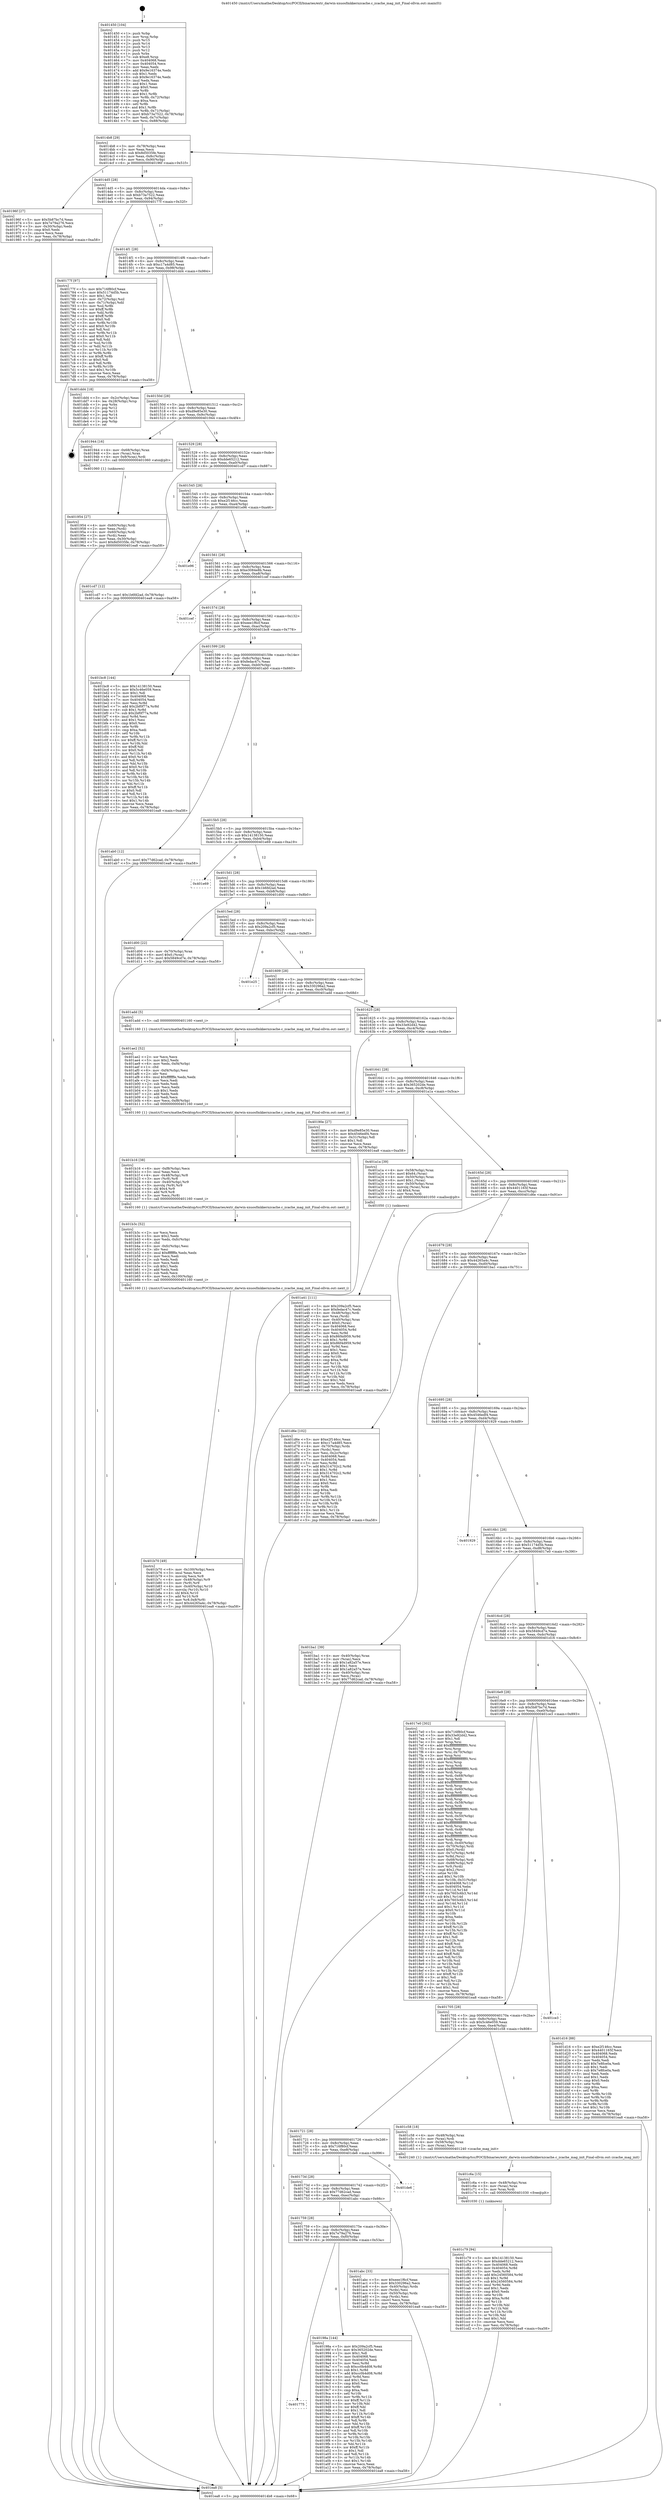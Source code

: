 digraph "0x401450" {
  label = "0x401450 (/mnt/c/Users/mathe/Desktop/tcc/POCII/binaries/extr_darwin-xnuosfmkkernzcache.c_zcache_mag_init_Final-ollvm.out::main(0))"
  labelloc = "t"
  node[shape=record]

  Entry [label="",width=0.3,height=0.3,shape=circle,fillcolor=black,style=filled]
  "0x4014b8" [label="{
     0x4014b8 [29]\l
     | [instrs]\l
     &nbsp;&nbsp;0x4014b8 \<+3\>: mov -0x78(%rbp),%eax\l
     &nbsp;&nbsp;0x4014bb \<+2\>: mov %eax,%ecx\l
     &nbsp;&nbsp;0x4014bd \<+6\>: sub $0x8d5035fe,%ecx\l
     &nbsp;&nbsp;0x4014c3 \<+6\>: mov %eax,-0x8c(%rbp)\l
     &nbsp;&nbsp;0x4014c9 \<+6\>: mov %ecx,-0x90(%rbp)\l
     &nbsp;&nbsp;0x4014cf \<+6\>: je 000000000040196f \<main+0x51f\>\l
  }"]
  "0x40196f" [label="{
     0x40196f [27]\l
     | [instrs]\l
     &nbsp;&nbsp;0x40196f \<+5\>: mov $0x5b87bc7d,%eax\l
     &nbsp;&nbsp;0x401974 \<+5\>: mov $0x7e79a276,%ecx\l
     &nbsp;&nbsp;0x401979 \<+3\>: mov -0x30(%rbp),%edx\l
     &nbsp;&nbsp;0x40197c \<+3\>: cmp $0x0,%edx\l
     &nbsp;&nbsp;0x40197f \<+3\>: cmove %ecx,%eax\l
     &nbsp;&nbsp;0x401982 \<+3\>: mov %eax,-0x78(%rbp)\l
     &nbsp;&nbsp;0x401985 \<+5\>: jmp 0000000000401ea8 \<main+0xa58\>\l
  }"]
  "0x4014d5" [label="{
     0x4014d5 [28]\l
     | [instrs]\l
     &nbsp;&nbsp;0x4014d5 \<+5\>: jmp 00000000004014da \<main+0x8a\>\l
     &nbsp;&nbsp;0x4014da \<+6\>: mov -0x8c(%rbp),%eax\l
     &nbsp;&nbsp;0x4014e0 \<+5\>: sub $0xb73a7522,%eax\l
     &nbsp;&nbsp;0x4014e5 \<+6\>: mov %eax,-0x94(%rbp)\l
     &nbsp;&nbsp;0x4014eb \<+6\>: je 000000000040177f \<main+0x32f\>\l
  }"]
  Exit [label="",width=0.3,height=0.3,shape=circle,fillcolor=black,style=filled,peripheries=2]
  "0x40177f" [label="{
     0x40177f [97]\l
     | [instrs]\l
     &nbsp;&nbsp;0x40177f \<+5\>: mov $0x716f80cf,%eax\l
     &nbsp;&nbsp;0x401784 \<+5\>: mov $0x51174d5b,%ecx\l
     &nbsp;&nbsp;0x401789 \<+2\>: mov $0x1,%dl\l
     &nbsp;&nbsp;0x40178b \<+4\>: mov -0x72(%rbp),%sil\l
     &nbsp;&nbsp;0x40178f \<+4\>: mov -0x71(%rbp),%dil\l
     &nbsp;&nbsp;0x401793 \<+3\>: mov %sil,%r8b\l
     &nbsp;&nbsp;0x401796 \<+4\>: xor $0xff,%r8b\l
     &nbsp;&nbsp;0x40179a \<+3\>: mov %dil,%r9b\l
     &nbsp;&nbsp;0x40179d \<+4\>: xor $0xff,%r9b\l
     &nbsp;&nbsp;0x4017a1 \<+3\>: xor $0x0,%dl\l
     &nbsp;&nbsp;0x4017a4 \<+3\>: mov %r8b,%r10b\l
     &nbsp;&nbsp;0x4017a7 \<+4\>: and $0x0,%r10b\l
     &nbsp;&nbsp;0x4017ab \<+3\>: and %dl,%sil\l
     &nbsp;&nbsp;0x4017ae \<+3\>: mov %r9b,%r11b\l
     &nbsp;&nbsp;0x4017b1 \<+4\>: and $0x0,%r11b\l
     &nbsp;&nbsp;0x4017b5 \<+3\>: and %dl,%dil\l
     &nbsp;&nbsp;0x4017b8 \<+3\>: or %sil,%r10b\l
     &nbsp;&nbsp;0x4017bb \<+3\>: or %dil,%r11b\l
     &nbsp;&nbsp;0x4017be \<+3\>: xor %r11b,%r10b\l
     &nbsp;&nbsp;0x4017c1 \<+3\>: or %r9b,%r8b\l
     &nbsp;&nbsp;0x4017c4 \<+4\>: xor $0xff,%r8b\l
     &nbsp;&nbsp;0x4017c8 \<+3\>: or $0x0,%dl\l
     &nbsp;&nbsp;0x4017cb \<+3\>: and %dl,%r8b\l
     &nbsp;&nbsp;0x4017ce \<+3\>: or %r8b,%r10b\l
     &nbsp;&nbsp;0x4017d1 \<+4\>: test $0x1,%r10b\l
     &nbsp;&nbsp;0x4017d5 \<+3\>: cmovne %ecx,%eax\l
     &nbsp;&nbsp;0x4017d8 \<+3\>: mov %eax,-0x78(%rbp)\l
     &nbsp;&nbsp;0x4017db \<+5\>: jmp 0000000000401ea8 \<main+0xa58\>\l
  }"]
  "0x4014f1" [label="{
     0x4014f1 [28]\l
     | [instrs]\l
     &nbsp;&nbsp;0x4014f1 \<+5\>: jmp 00000000004014f6 \<main+0xa6\>\l
     &nbsp;&nbsp;0x4014f6 \<+6\>: mov -0x8c(%rbp),%eax\l
     &nbsp;&nbsp;0x4014fc \<+5\>: sub $0xc17a4d85,%eax\l
     &nbsp;&nbsp;0x401501 \<+6\>: mov %eax,-0x98(%rbp)\l
     &nbsp;&nbsp;0x401507 \<+6\>: je 0000000000401dd4 \<main+0x984\>\l
  }"]
  "0x401ea8" [label="{
     0x401ea8 [5]\l
     | [instrs]\l
     &nbsp;&nbsp;0x401ea8 \<+5\>: jmp 00000000004014b8 \<main+0x68\>\l
  }"]
  "0x401450" [label="{
     0x401450 [104]\l
     | [instrs]\l
     &nbsp;&nbsp;0x401450 \<+1\>: push %rbp\l
     &nbsp;&nbsp;0x401451 \<+3\>: mov %rsp,%rbp\l
     &nbsp;&nbsp;0x401454 \<+2\>: push %r15\l
     &nbsp;&nbsp;0x401456 \<+2\>: push %r14\l
     &nbsp;&nbsp;0x401458 \<+2\>: push %r13\l
     &nbsp;&nbsp;0x40145a \<+2\>: push %r12\l
     &nbsp;&nbsp;0x40145c \<+1\>: push %rbx\l
     &nbsp;&nbsp;0x40145d \<+7\>: sub $0xe8,%rsp\l
     &nbsp;&nbsp;0x401464 \<+7\>: mov 0x404068,%eax\l
     &nbsp;&nbsp;0x40146b \<+7\>: mov 0x404054,%ecx\l
     &nbsp;&nbsp;0x401472 \<+2\>: mov %eax,%edx\l
     &nbsp;&nbsp;0x401474 \<+6\>: add $0x9e16374e,%edx\l
     &nbsp;&nbsp;0x40147a \<+3\>: sub $0x1,%edx\l
     &nbsp;&nbsp;0x40147d \<+6\>: sub $0x9e16374e,%edx\l
     &nbsp;&nbsp;0x401483 \<+3\>: imul %edx,%eax\l
     &nbsp;&nbsp;0x401486 \<+3\>: and $0x1,%eax\l
     &nbsp;&nbsp;0x401489 \<+3\>: cmp $0x0,%eax\l
     &nbsp;&nbsp;0x40148c \<+4\>: sete %r8b\l
     &nbsp;&nbsp;0x401490 \<+4\>: and $0x1,%r8b\l
     &nbsp;&nbsp;0x401494 \<+4\>: mov %r8b,-0x72(%rbp)\l
     &nbsp;&nbsp;0x401498 \<+3\>: cmp $0xa,%ecx\l
     &nbsp;&nbsp;0x40149b \<+4\>: setl %r8b\l
     &nbsp;&nbsp;0x40149f \<+4\>: and $0x1,%r8b\l
     &nbsp;&nbsp;0x4014a3 \<+4\>: mov %r8b,-0x71(%rbp)\l
     &nbsp;&nbsp;0x4014a7 \<+7\>: movl $0xb73a7522,-0x78(%rbp)\l
     &nbsp;&nbsp;0x4014ae \<+3\>: mov %edi,-0x7c(%rbp)\l
     &nbsp;&nbsp;0x4014b1 \<+7\>: mov %rsi,-0x88(%rbp)\l
  }"]
  "0x401c79" [label="{
     0x401c79 [94]\l
     | [instrs]\l
     &nbsp;&nbsp;0x401c79 \<+5\>: mov $0x14138150,%esi\l
     &nbsp;&nbsp;0x401c7e \<+5\>: mov $0xdde65212,%ecx\l
     &nbsp;&nbsp;0x401c83 \<+7\>: mov 0x404068,%edx\l
     &nbsp;&nbsp;0x401c8a \<+8\>: mov 0x404054,%r8d\l
     &nbsp;&nbsp;0x401c92 \<+3\>: mov %edx,%r9d\l
     &nbsp;&nbsp;0x401c95 \<+7\>: add $0x24560584,%r9d\l
     &nbsp;&nbsp;0x401c9c \<+4\>: sub $0x1,%r9d\l
     &nbsp;&nbsp;0x401ca0 \<+7\>: sub $0x24560584,%r9d\l
     &nbsp;&nbsp;0x401ca7 \<+4\>: imul %r9d,%edx\l
     &nbsp;&nbsp;0x401cab \<+3\>: and $0x1,%edx\l
     &nbsp;&nbsp;0x401cae \<+3\>: cmp $0x0,%edx\l
     &nbsp;&nbsp;0x401cb1 \<+4\>: sete %r10b\l
     &nbsp;&nbsp;0x401cb5 \<+4\>: cmp $0xa,%r8d\l
     &nbsp;&nbsp;0x401cb9 \<+4\>: setl %r11b\l
     &nbsp;&nbsp;0x401cbd \<+3\>: mov %r10b,%bl\l
     &nbsp;&nbsp;0x401cc0 \<+3\>: and %r11b,%bl\l
     &nbsp;&nbsp;0x401cc3 \<+3\>: xor %r11b,%r10b\l
     &nbsp;&nbsp;0x401cc6 \<+3\>: or %r10b,%bl\l
     &nbsp;&nbsp;0x401cc9 \<+3\>: test $0x1,%bl\l
     &nbsp;&nbsp;0x401ccc \<+3\>: cmovne %ecx,%esi\l
     &nbsp;&nbsp;0x401ccf \<+3\>: mov %esi,-0x78(%rbp)\l
     &nbsp;&nbsp;0x401cd2 \<+5\>: jmp 0000000000401ea8 \<main+0xa58\>\l
  }"]
  "0x401dd4" [label="{
     0x401dd4 [18]\l
     | [instrs]\l
     &nbsp;&nbsp;0x401dd4 \<+3\>: mov -0x2c(%rbp),%eax\l
     &nbsp;&nbsp;0x401dd7 \<+4\>: lea -0x28(%rbp),%rsp\l
     &nbsp;&nbsp;0x401ddb \<+1\>: pop %rbx\l
     &nbsp;&nbsp;0x401ddc \<+2\>: pop %r12\l
     &nbsp;&nbsp;0x401dde \<+2\>: pop %r13\l
     &nbsp;&nbsp;0x401de0 \<+2\>: pop %r14\l
     &nbsp;&nbsp;0x401de2 \<+2\>: pop %r15\l
     &nbsp;&nbsp;0x401de4 \<+1\>: pop %rbp\l
     &nbsp;&nbsp;0x401de5 \<+1\>: ret\l
  }"]
  "0x40150d" [label="{
     0x40150d [28]\l
     | [instrs]\l
     &nbsp;&nbsp;0x40150d \<+5\>: jmp 0000000000401512 \<main+0xc2\>\l
     &nbsp;&nbsp;0x401512 \<+6\>: mov -0x8c(%rbp),%eax\l
     &nbsp;&nbsp;0x401518 \<+5\>: sub $0xd9e85e30,%eax\l
     &nbsp;&nbsp;0x40151d \<+6\>: mov %eax,-0x9c(%rbp)\l
     &nbsp;&nbsp;0x401523 \<+6\>: je 0000000000401944 \<main+0x4f4\>\l
  }"]
  "0x401c6a" [label="{
     0x401c6a [15]\l
     | [instrs]\l
     &nbsp;&nbsp;0x401c6a \<+4\>: mov -0x48(%rbp),%rax\l
     &nbsp;&nbsp;0x401c6e \<+3\>: mov (%rax),%rax\l
     &nbsp;&nbsp;0x401c71 \<+3\>: mov %rax,%rdi\l
     &nbsp;&nbsp;0x401c74 \<+5\>: call 0000000000401030 \<free@plt\>\l
     | [calls]\l
     &nbsp;&nbsp;0x401030 \{1\} (unknown)\l
  }"]
  "0x401944" [label="{
     0x401944 [16]\l
     | [instrs]\l
     &nbsp;&nbsp;0x401944 \<+4\>: mov -0x68(%rbp),%rax\l
     &nbsp;&nbsp;0x401948 \<+3\>: mov (%rax),%rax\l
     &nbsp;&nbsp;0x40194b \<+4\>: mov 0x8(%rax),%rdi\l
     &nbsp;&nbsp;0x40194f \<+5\>: call 0000000000401060 \<atoi@plt\>\l
     | [calls]\l
     &nbsp;&nbsp;0x401060 \{1\} (unknown)\l
  }"]
  "0x401529" [label="{
     0x401529 [28]\l
     | [instrs]\l
     &nbsp;&nbsp;0x401529 \<+5\>: jmp 000000000040152e \<main+0xde\>\l
     &nbsp;&nbsp;0x40152e \<+6\>: mov -0x8c(%rbp),%eax\l
     &nbsp;&nbsp;0x401534 \<+5\>: sub $0xdde65212,%eax\l
     &nbsp;&nbsp;0x401539 \<+6\>: mov %eax,-0xa0(%rbp)\l
     &nbsp;&nbsp;0x40153f \<+6\>: je 0000000000401cd7 \<main+0x887\>\l
  }"]
  "0x401b70" [label="{
     0x401b70 [49]\l
     | [instrs]\l
     &nbsp;&nbsp;0x401b70 \<+6\>: mov -0x100(%rbp),%ecx\l
     &nbsp;&nbsp;0x401b76 \<+3\>: imul %eax,%ecx\l
     &nbsp;&nbsp;0x401b79 \<+3\>: movslq %ecx,%r8\l
     &nbsp;&nbsp;0x401b7c \<+4\>: mov -0x48(%rbp),%r9\l
     &nbsp;&nbsp;0x401b80 \<+3\>: mov (%r9),%r9\l
     &nbsp;&nbsp;0x401b83 \<+4\>: mov -0x40(%rbp),%r10\l
     &nbsp;&nbsp;0x401b87 \<+3\>: movslq (%r10),%r10\l
     &nbsp;&nbsp;0x401b8a \<+4\>: shl $0x4,%r10\l
     &nbsp;&nbsp;0x401b8e \<+3\>: add %r10,%r9\l
     &nbsp;&nbsp;0x401b91 \<+4\>: mov %r8,0x8(%r9)\l
     &nbsp;&nbsp;0x401b95 \<+7\>: movl $0x44265a4c,-0x78(%rbp)\l
     &nbsp;&nbsp;0x401b9c \<+5\>: jmp 0000000000401ea8 \<main+0xa58\>\l
  }"]
  "0x401cd7" [label="{
     0x401cd7 [12]\l
     | [instrs]\l
     &nbsp;&nbsp;0x401cd7 \<+7\>: movl $0x1b6fd2ad,-0x78(%rbp)\l
     &nbsp;&nbsp;0x401cde \<+5\>: jmp 0000000000401ea8 \<main+0xa58\>\l
  }"]
  "0x401545" [label="{
     0x401545 [28]\l
     | [instrs]\l
     &nbsp;&nbsp;0x401545 \<+5\>: jmp 000000000040154a \<main+0xfa\>\l
     &nbsp;&nbsp;0x40154a \<+6\>: mov -0x8c(%rbp),%eax\l
     &nbsp;&nbsp;0x401550 \<+5\>: sub $0xe2f146cc,%eax\l
     &nbsp;&nbsp;0x401555 \<+6\>: mov %eax,-0xa4(%rbp)\l
     &nbsp;&nbsp;0x40155b \<+6\>: je 0000000000401e96 \<main+0xa46\>\l
  }"]
  "0x401b3c" [label="{
     0x401b3c [52]\l
     | [instrs]\l
     &nbsp;&nbsp;0x401b3c \<+2\>: xor %ecx,%ecx\l
     &nbsp;&nbsp;0x401b3e \<+5\>: mov $0x2,%edx\l
     &nbsp;&nbsp;0x401b43 \<+6\>: mov %edx,-0xfc(%rbp)\l
     &nbsp;&nbsp;0x401b49 \<+1\>: cltd\l
     &nbsp;&nbsp;0x401b4a \<+6\>: mov -0xfc(%rbp),%esi\l
     &nbsp;&nbsp;0x401b50 \<+2\>: idiv %esi\l
     &nbsp;&nbsp;0x401b52 \<+6\>: imul $0xfffffffe,%edx,%edx\l
     &nbsp;&nbsp;0x401b58 \<+2\>: mov %ecx,%edi\l
     &nbsp;&nbsp;0x401b5a \<+2\>: sub %edx,%edi\l
     &nbsp;&nbsp;0x401b5c \<+2\>: mov %ecx,%edx\l
     &nbsp;&nbsp;0x401b5e \<+3\>: sub $0x1,%edx\l
     &nbsp;&nbsp;0x401b61 \<+2\>: add %edx,%edi\l
     &nbsp;&nbsp;0x401b63 \<+2\>: sub %edi,%ecx\l
     &nbsp;&nbsp;0x401b65 \<+6\>: mov %ecx,-0x100(%rbp)\l
     &nbsp;&nbsp;0x401b6b \<+5\>: call 0000000000401160 \<next_i\>\l
     | [calls]\l
     &nbsp;&nbsp;0x401160 \{1\} (/mnt/c/Users/mathe/Desktop/tcc/POCII/binaries/extr_darwin-xnuosfmkkernzcache.c_zcache_mag_init_Final-ollvm.out::next_i)\l
  }"]
  "0x401e96" [label="{
     0x401e96\l
  }", style=dashed]
  "0x401561" [label="{
     0x401561 [28]\l
     | [instrs]\l
     &nbsp;&nbsp;0x401561 \<+5\>: jmp 0000000000401566 \<main+0x116\>\l
     &nbsp;&nbsp;0x401566 \<+6\>: mov -0x8c(%rbp),%eax\l
     &nbsp;&nbsp;0x40156c \<+5\>: sub $0xe3084e8b,%eax\l
     &nbsp;&nbsp;0x401571 \<+6\>: mov %eax,-0xa8(%rbp)\l
     &nbsp;&nbsp;0x401577 \<+6\>: je 0000000000401cef \<main+0x89f\>\l
  }"]
  "0x401b16" [label="{
     0x401b16 [38]\l
     | [instrs]\l
     &nbsp;&nbsp;0x401b16 \<+6\>: mov -0xf8(%rbp),%ecx\l
     &nbsp;&nbsp;0x401b1c \<+3\>: imul %eax,%ecx\l
     &nbsp;&nbsp;0x401b1f \<+4\>: mov -0x48(%rbp),%r8\l
     &nbsp;&nbsp;0x401b23 \<+3\>: mov (%r8),%r8\l
     &nbsp;&nbsp;0x401b26 \<+4\>: mov -0x40(%rbp),%r9\l
     &nbsp;&nbsp;0x401b2a \<+3\>: movslq (%r9),%r9\l
     &nbsp;&nbsp;0x401b2d \<+4\>: shl $0x4,%r9\l
     &nbsp;&nbsp;0x401b31 \<+3\>: add %r9,%r8\l
     &nbsp;&nbsp;0x401b34 \<+3\>: mov %ecx,(%r8)\l
     &nbsp;&nbsp;0x401b37 \<+5\>: call 0000000000401160 \<next_i\>\l
     | [calls]\l
     &nbsp;&nbsp;0x401160 \{1\} (/mnt/c/Users/mathe/Desktop/tcc/POCII/binaries/extr_darwin-xnuosfmkkernzcache.c_zcache_mag_init_Final-ollvm.out::next_i)\l
  }"]
  "0x401cef" [label="{
     0x401cef\l
  }", style=dashed]
  "0x40157d" [label="{
     0x40157d [28]\l
     | [instrs]\l
     &nbsp;&nbsp;0x40157d \<+5\>: jmp 0000000000401582 \<main+0x132\>\l
     &nbsp;&nbsp;0x401582 \<+6\>: mov -0x8c(%rbp),%eax\l
     &nbsp;&nbsp;0x401588 \<+5\>: sub $0xeee1f6cf,%eax\l
     &nbsp;&nbsp;0x40158d \<+6\>: mov %eax,-0xac(%rbp)\l
     &nbsp;&nbsp;0x401593 \<+6\>: je 0000000000401bc8 \<main+0x778\>\l
  }"]
  "0x401ae2" [label="{
     0x401ae2 [52]\l
     | [instrs]\l
     &nbsp;&nbsp;0x401ae2 \<+2\>: xor %ecx,%ecx\l
     &nbsp;&nbsp;0x401ae4 \<+5\>: mov $0x2,%edx\l
     &nbsp;&nbsp;0x401ae9 \<+6\>: mov %edx,-0xf4(%rbp)\l
     &nbsp;&nbsp;0x401aef \<+1\>: cltd\l
     &nbsp;&nbsp;0x401af0 \<+6\>: mov -0xf4(%rbp),%esi\l
     &nbsp;&nbsp;0x401af6 \<+2\>: idiv %esi\l
     &nbsp;&nbsp;0x401af8 \<+6\>: imul $0xfffffffe,%edx,%edx\l
     &nbsp;&nbsp;0x401afe \<+2\>: mov %ecx,%edi\l
     &nbsp;&nbsp;0x401b00 \<+2\>: sub %edx,%edi\l
     &nbsp;&nbsp;0x401b02 \<+2\>: mov %ecx,%edx\l
     &nbsp;&nbsp;0x401b04 \<+3\>: sub $0x1,%edx\l
     &nbsp;&nbsp;0x401b07 \<+2\>: add %edx,%edi\l
     &nbsp;&nbsp;0x401b09 \<+2\>: sub %edi,%ecx\l
     &nbsp;&nbsp;0x401b0b \<+6\>: mov %ecx,-0xf8(%rbp)\l
     &nbsp;&nbsp;0x401b11 \<+5\>: call 0000000000401160 \<next_i\>\l
     | [calls]\l
     &nbsp;&nbsp;0x401160 \{1\} (/mnt/c/Users/mathe/Desktop/tcc/POCII/binaries/extr_darwin-xnuosfmkkernzcache.c_zcache_mag_init_Final-ollvm.out::next_i)\l
  }"]
  "0x401bc8" [label="{
     0x401bc8 [144]\l
     | [instrs]\l
     &nbsp;&nbsp;0x401bc8 \<+5\>: mov $0x14138150,%eax\l
     &nbsp;&nbsp;0x401bcd \<+5\>: mov $0x5c46e059,%ecx\l
     &nbsp;&nbsp;0x401bd2 \<+2\>: mov $0x1,%dl\l
     &nbsp;&nbsp;0x401bd4 \<+7\>: mov 0x404068,%esi\l
     &nbsp;&nbsp;0x401bdb \<+7\>: mov 0x404054,%edi\l
     &nbsp;&nbsp;0x401be2 \<+3\>: mov %esi,%r8d\l
     &nbsp;&nbsp;0x401be5 \<+7\>: add $0x2bf0f77a,%r8d\l
     &nbsp;&nbsp;0x401bec \<+4\>: sub $0x1,%r8d\l
     &nbsp;&nbsp;0x401bf0 \<+7\>: sub $0x2bf0f77a,%r8d\l
     &nbsp;&nbsp;0x401bf7 \<+4\>: imul %r8d,%esi\l
     &nbsp;&nbsp;0x401bfb \<+3\>: and $0x1,%esi\l
     &nbsp;&nbsp;0x401bfe \<+3\>: cmp $0x0,%esi\l
     &nbsp;&nbsp;0x401c01 \<+4\>: sete %r9b\l
     &nbsp;&nbsp;0x401c05 \<+3\>: cmp $0xa,%edi\l
     &nbsp;&nbsp;0x401c08 \<+4\>: setl %r10b\l
     &nbsp;&nbsp;0x401c0c \<+3\>: mov %r9b,%r11b\l
     &nbsp;&nbsp;0x401c0f \<+4\>: xor $0xff,%r11b\l
     &nbsp;&nbsp;0x401c13 \<+3\>: mov %r10b,%bl\l
     &nbsp;&nbsp;0x401c16 \<+3\>: xor $0xff,%bl\l
     &nbsp;&nbsp;0x401c19 \<+3\>: xor $0x0,%dl\l
     &nbsp;&nbsp;0x401c1c \<+3\>: mov %r11b,%r14b\l
     &nbsp;&nbsp;0x401c1f \<+4\>: and $0x0,%r14b\l
     &nbsp;&nbsp;0x401c23 \<+3\>: and %dl,%r9b\l
     &nbsp;&nbsp;0x401c26 \<+3\>: mov %bl,%r15b\l
     &nbsp;&nbsp;0x401c29 \<+4\>: and $0x0,%r15b\l
     &nbsp;&nbsp;0x401c2d \<+3\>: and %dl,%r10b\l
     &nbsp;&nbsp;0x401c30 \<+3\>: or %r9b,%r14b\l
     &nbsp;&nbsp;0x401c33 \<+3\>: or %r10b,%r15b\l
     &nbsp;&nbsp;0x401c36 \<+3\>: xor %r15b,%r14b\l
     &nbsp;&nbsp;0x401c39 \<+3\>: or %bl,%r11b\l
     &nbsp;&nbsp;0x401c3c \<+4\>: xor $0xff,%r11b\l
     &nbsp;&nbsp;0x401c40 \<+3\>: or $0x0,%dl\l
     &nbsp;&nbsp;0x401c43 \<+3\>: and %dl,%r11b\l
     &nbsp;&nbsp;0x401c46 \<+3\>: or %r11b,%r14b\l
     &nbsp;&nbsp;0x401c49 \<+4\>: test $0x1,%r14b\l
     &nbsp;&nbsp;0x401c4d \<+3\>: cmovne %ecx,%eax\l
     &nbsp;&nbsp;0x401c50 \<+3\>: mov %eax,-0x78(%rbp)\l
     &nbsp;&nbsp;0x401c53 \<+5\>: jmp 0000000000401ea8 \<main+0xa58\>\l
  }"]
  "0x401599" [label="{
     0x401599 [28]\l
     | [instrs]\l
     &nbsp;&nbsp;0x401599 \<+5\>: jmp 000000000040159e \<main+0x14e\>\l
     &nbsp;&nbsp;0x40159e \<+6\>: mov -0x8c(%rbp),%eax\l
     &nbsp;&nbsp;0x4015a4 \<+5\>: sub $0xfedac47c,%eax\l
     &nbsp;&nbsp;0x4015a9 \<+6\>: mov %eax,-0xb0(%rbp)\l
     &nbsp;&nbsp;0x4015af \<+6\>: je 0000000000401ab0 \<main+0x660\>\l
  }"]
  "0x401a41" [label="{
     0x401a41 [111]\l
     | [instrs]\l
     &nbsp;&nbsp;0x401a41 \<+5\>: mov $0x209a2cf5,%ecx\l
     &nbsp;&nbsp;0x401a46 \<+5\>: mov $0xfedac47c,%edx\l
     &nbsp;&nbsp;0x401a4b \<+4\>: mov -0x48(%rbp),%rdi\l
     &nbsp;&nbsp;0x401a4f \<+3\>: mov %rax,(%rdi)\l
     &nbsp;&nbsp;0x401a52 \<+4\>: mov -0x40(%rbp),%rax\l
     &nbsp;&nbsp;0x401a56 \<+6\>: movl $0x0,(%rax)\l
     &nbsp;&nbsp;0x401a5c \<+7\>: mov 0x404068,%esi\l
     &nbsp;&nbsp;0x401a63 \<+8\>: mov 0x404054,%r8d\l
     &nbsp;&nbsp;0x401a6b \<+3\>: mov %esi,%r9d\l
     &nbsp;&nbsp;0x401a6e \<+7\>: sub $0x86f4d959,%r9d\l
     &nbsp;&nbsp;0x401a75 \<+4\>: sub $0x1,%r9d\l
     &nbsp;&nbsp;0x401a79 \<+7\>: add $0x86f4d959,%r9d\l
     &nbsp;&nbsp;0x401a80 \<+4\>: imul %r9d,%esi\l
     &nbsp;&nbsp;0x401a84 \<+3\>: and $0x1,%esi\l
     &nbsp;&nbsp;0x401a87 \<+3\>: cmp $0x0,%esi\l
     &nbsp;&nbsp;0x401a8a \<+4\>: sete %r10b\l
     &nbsp;&nbsp;0x401a8e \<+4\>: cmp $0xa,%r8d\l
     &nbsp;&nbsp;0x401a92 \<+4\>: setl %r11b\l
     &nbsp;&nbsp;0x401a96 \<+3\>: mov %r10b,%bl\l
     &nbsp;&nbsp;0x401a99 \<+3\>: and %r11b,%bl\l
     &nbsp;&nbsp;0x401a9c \<+3\>: xor %r11b,%r10b\l
     &nbsp;&nbsp;0x401a9f \<+3\>: or %r10b,%bl\l
     &nbsp;&nbsp;0x401aa2 \<+3\>: test $0x1,%bl\l
     &nbsp;&nbsp;0x401aa5 \<+3\>: cmovne %edx,%ecx\l
     &nbsp;&nbsp;0x401aa8 \<+3\>: mov %ecx,-0x78(%rbp)\l
     &nbsp;&nbsp;0x401aab \<+5\>: jmp 0000000000401ea8 \<main+0xa58\>\l
  }"]
  "0x401ab0" [label="{
     0x401ab0 [12]\l
     | [instrs]\l
     &nbsp;&nbsp;0x401ab0 \<+7\>: movl $0x77d62cad,-0x78(%rbp)\l
     &nbsp;&nbsp;0x401ab7 \<+5\>: jmp 0000000000401ea8 \<main+0xa58\>\l
  }"]
  "0x4015b5" [label="{
     0x4015b5 [28]\l
     | [instrs]\l
     &nbsp;&nbsp;0x4015b5 \<+5\>: jmp 00000000004015ba \<main+0x16a\>\l
     &nbsp;&nbsp;0x4015ba \<+6\>: mov -0x8c(%rbp),%eax\l
     &nbsp;&nbsp;0x4015c0 \<+5\>: sub $0x14138150,%eax\l
     &nbsp;&nbsp;0x4015c5 \<+6\>: mov %eax,-0xb4(%rbp)\l
     &nbsp;&nbsp;0x4015cb \<+6\>: je 0000000000401e69 \<main+0xa19\>\l
  }"]
  "0x401775" [label="{
     0x401775\l
  }", style=dashed]
  "0x401e69" [label="{
     0x401e69\l
  }", style=dashed]
  "0x4015d1" [label="{
     0x4015d1 [28]\l
     | [instrs]\l
     &nbsp;&nbsp;0x4015d1 \<+5\>: jmp 00000000004015d6 \<main+0x186\>\l
     &nbsp;&nbsp;0x4015d6 \<+6\>: mov -0x8c(%rbp),%eax\l
     &nbsp;&nbsp;0x4015dc \<+5\>: sub $0x1b6fd2ad,%eax\l
     &nbsp;&nbsp;0x4015e1 \<+6\>: mov %eax,-0xb8(%rbp)\l
     &nbsp;&nbsp;0x4015e7 \<+6\>: je 0000000000401d00 \<main+0x8b0\>\l
  }"]
  "0x40198a" [label="{
     0x40198a [144]\l
     | [instrs]\l
     &nbsp;&nbsp;0x40198a \<+5\>: mov $0x209a2cf5,%eax\l
     &nbsp;&nbsp;0x40198f \<+5\>: mov $0x365202de,%ecx\l
     &nbsp;&nbsp;0x401994 \<+2\>: mov $0x1,%dl\l
     &nbsp;&nbsp;0x401996 \<+7\>: mov 0x404068,%esi\l
     &nbsp;&nbsp;0x40199d \<+7\>: mov 0x404054,%edi\l
     &nbsp;&nbsp;0x4019a4 \<+3\>: mov %esi,%r8d\l
     &nbsp;&nbsp;0x4019a7 \<+7\>: sub $0xcc0b4d08,%r8d\l
     &nbsp;&nbsp;0x4019ae \<+4\>: sub $0x1,%r8d\l
     &nbsp;&nbsp;0x4019b2 \<+7\>: add $0xcc0b4d08,%r8d\l
     &nbsp;&nbsp;0x4019b9 \<+4\>: imul %r8d,%esi\l
     &nbsp;&nbsp;0x4019bd \<+3\>: and $0x1,%esi\l
     &nbsp;&nbsp;0x4019c0 \<+3\>: cmp $0x0,%esi\l
     &nbsp;&nbsp;0x4019c3 \<+4\>: sete %r9b\l
     &nbsp;&nbsp;0x4019c7 \<+3\>: cmp $0xa,%edi\l
     &nbsp;&nbsp;0x4019ca \<+4\>: setl %r10b\l
     &nbsp;&nbsp;0x4019ce \<+3\>: mov %r9b,%r11b\l
     &nbsp;&nbsp;0x4019d1 \<+4\>: xor $0xff,%r11b\l
     &nbsp;&nbsp;0x4019d5 \<+3\>: mov %r10b,%bl\l
     &nbsp;&nbsp;0x4019d8 \<+3\>: xor $0xff,%bl\l
     &nbsp;&nbsp;0x4019db \<+3\>: xor $0x1,%dl\l
     &nbsp;&nbsp;0x4019de \<+3\>: mov %r11b,%r14b\l
     &nbsp;&nbsp;0x4019e1 \<+4\>: and $0xff,%r14b\l
     &nbsp;&nbsp;0x4019e5 \<+3\>: and %dl,%r9b\l
     &nbsp;&nbsp;0x4019e8 \<+3\>: mov %bl,%r15b\l
     &nbsp;&nbsp;0x4019eb \<+4\>: and $0xff,%r15b\l
     &nbsp;&nbsp;0x4019ef \<+3\>: and %dl,%r10b\l
     &nbsp;&nbsp;0x4019f2 \<+3\>: or %r9b,%r14b\l
     &nbsp;&nbsp;0x4019f5 \<+3\>: or %r10b,%r15b\l
     &nbsp;&nbsp;0x4019f8 \<+3\>: xor %r15b,%r14b\l
     &nbsp;&nbsp;0x4019fb \<+3\>: or %bl,%r11b\l
     &nbsp;&nbsp;0x4019fe \<+4\>: xor $0xff,%r11b\l
     &nbsp;&nbsp;0x401a02 \<+3\>: or $0x1,%dl\l
     &nbsp;&nbsp;0x401a05 \<+3\>: and %dl,%r11b\l
     &nbsp;&nbsp;0x401a08 \<+3\>: or %r11b,%r14b\l
     &nbsp;&nbsp;0x401a0b \<+4\>: test $0x1,%r14b\l
     &nbsp;&nbsp;0x401a0f \<+3\>: cmovne %ecx,%eax\l
     &nbsp;&nbsp;0x401a12 \<+3\>: mov %eax,-0x78(%rbp)\l
     &nbsp;&nbsp;0x401a15 \<+5\>: jmp 0000000000401ea8 \<main+0xa58\>\l
  }"]
  "0x401d00" [label="{
     0x401d00 [22]\l
     | [instrs]\l
     &nbsp;&nbsp;0x401d00 \<+4\>: mov -0x70(%rbp),%rax\l
     &nbsp;&nbsp;0x401d04 \<+6\>: movl $0x0,(%rax)\l
     &nbsp;&nbsp;0x401d0a \<+7\>: movl $0x5849cd7e,-0x78(%rbp)\l
     &nbsp;&nbsp;0x401d11 \<+5\>: jmp 0000000000401ea8 \<main+0xa58\>\l
  }"]
  "0x4015ed" [label="{
     0x4015ed [28]\l
     | [instrs]\l
     &nbsp;&nbsp;0x4015ed \<+5\>: jmp 00000000004015f2 \<main+0x1a2\>\l
     &nbsp;&nbsp;0x4015f2 \<+6\>: mov -0x8c(%rbp),%eax\l
     &nbsp;&nbsp;0x4015f8 \<+5\>: sub $0x209a2cf5,%eax\l
     &nbsp;&nbsp;0x4015fd \<+6\>: mov %eax,-0xbc(%rbp)\l
     &nbsp;&nbsp;0x401603 \<+6\>: je 0000000000401e25 \<main+0x9d5\>\l
  }"]
  "0x401759" [label="{
     0x401759 [28]\l
     | [instrs]\l
     &nbsp;&nbsp;0x401759 \<+5\>: jmp 000000000040175e \<main+0x30e\>\l
     &nbsp;&nbsp;0x40175e \<+6\>: mov -0x8c(%rbp),%eax\l
     &nbsp;&nbsp;0x401764 \<+5\>: sub $0x7e79a276,%eax\l
     &nbsp;&nbsp;0x401769 \<+6\>: mov %eax,-0xf0(%rbp)\l
     &nbsp;&nbsp;0x40176f \<+6\>: je 000000000040198a \<main+0x53a\>\l
  }"]
  "0x401e25" [label="{
     0x401e25\l
  }", style=dashed]
  "0x401609" [label="{
     0x401609 [28]\l
     | [instrs]\l
     &nbsp;&nbsp;0x401609 \<+5\>: jmp 000000000040160e \<main+0x1be\>\l
     &nbsp;&nbsp;0x40160e \<+6\>: mov -0x8c(%rbp),%eax\l
     &nbsp;&nbsp;0x401614 \<+5\>: sub $0x330296a2,%eax\l
     &nbsp;&nbsp;0x401619 \<+6\>: mov %eax,-0xc0(%rbp)\l
     &nbsp;&nbsp;0x40161f \<+6\>: je 0000000000401add \<main+0x68d\>\l
  }"]
  "0x401abc" [label="{
     0x401abc [33]\l
     | [instrs]\l
     &nbsp;&nbsp;0x401abc \<+5\>: mov $0xeee1f6cf,%eax\l
     &nbsp;&nbsp;0x401ac1 \<+5\>: mov $0x330296a2,%ecx\l
     &nbsp;&nbsp;0x401ac6 \<+4\>: mov -0x40(%rbp),%rdx\l
     &nbsp;&nbsp;0x401aca \<+2\>: mov (%rdx),%esi\l
     &nbsp;&nbsp;0x401acc \<+4\>: mov -0x50(%rbp),%rdx\l
     &nbsp;&nbsp;0x401ad0 \<+2\>: cmp (%rdx),%esi\l
     &nbsp;&nbsp;0x401ad2 \<+3\>: cmovl %ecx,%eax\l
     &nbsp;&nbsp;0x401ad5 \<+3\>: mov %eax,-0x78(%rbp)\l
     &nbsp;&nbsp;0x401ad8 \<+5\>: jmp 0000000000401ea8 \<main+0xa58\>\l
  }"]
  "0x401add" [label="{
     0x401add [5]\l
     | [instrs]\l
     &nbsp;&nbsp;0x401add \<+5\>: call 0000000000401160 \<next_i\>\l
     | [calls]\l
     &nbsp;&nbsp;0x401160 \{1\} (/mnt/c/Users/mathe/Desktop/tcc/POCII/binaries/extr_darwin-xnuosfmkkernzcache.c_zcache_mag_init_Final-ollvm.out::next_i)\l
  }"]
  "0x401625" [label="{
     0x401625 [28]\l
     | [instrs]\l
     &nbsp;&nbsp;0x401625 \<+5\>: jmp 000000000040162a \<main+0x1da\>\l
     &nbsp;&nbsp;0x40162a \<+6\>: mov -0x8c(%rbp),%eax\l
     &nbsp;&nbsp;0x401630 \<+5\>: sub $0x33e92d42,%eax\l
     &nbsp;&nbsp;0x401635 \<+6\>: mov %eax,-0xc4(%rbp)\l
     &nbsp;&nbsp;0x40163b \<+6\>: je 000000000040190e \<main+0x4be\>\l
  }"]
  "0x40173d" [label="{
     0x40173d [28]\l
     | [instrs]\l
     &nbsp;&nbsp;0x40173d \<+5\>: jmp 0000000000401742 \<main+0x2f2\>\l
     &nbsp;&nbsp;0x401742 \<+6\>: mov -0x8c(%rbp),%eax\l
     &nbsp;&nbsp;0x401748 \<+5\>: sub $0x77d62cad,%eax\l
     &nbsp;&nbsp;0x40174d \<+6\>: mov %eax,-0xec(%rbp)\l
     &nbsp;&nbsp;0x401753 \<+6\>: je 0000000000401abc \<main+0x66c\>\l
  }"]
  "0x40190e" [label="{
     0x40190e [27]\l
     | [instrs]\l
     &nbsp;&nbsp;0x40190e \<+5\>: mov $0xd9e85e30,%eax\l
     &nbsp;&nbsp;0x401913 \<+5\>: mov $0x4546edf4,%ecx\l
     &nbsp;&nbsp;0x401918 \<+3\>: mov -0x31(%rbp),%dl\l
     &nbsp;&nbsp;0x40191b \<+3\>: test $0x1,%dl\l
     &nbsp;&nbsp;0x40191e \<+3\>: cmovne %ecx,%eax\l
     &nbsp;&nbsp;0x401921 \<+3\>: mov %eax,-0x78(%rbp)\l
     &nbsp;&nbsp;0x401924 \<+5\>: jmp 0000000000401ea8 \<main+0xa58\>\l
  }"]
  "0x401641" [label="{
     0x401641 [28]\l
     | [instrs]\l
     &nbsp;&nbsp;0x401641 \<+5\>: jmp 0000000000401646 \<main+0x1f6\>\l
     &nbsp;&nbsp;0x401646 \<+6\>: mov -0x8c(%rbp),%eax\l
     &nbsp;&nbsp;0x40164c \<+5\>: sub $0x365202de,%eax\l
     &nbsp;&nbsp;0x401651 \<+6\>: mov %eax,-0xc8(%rbp)\l
     &nbsp;&nbsp;0x401657 \<+6\>: je 0000000000401a1a \<main+0x5ca\>\l
  }"]
  "0x401de6" [label="{
     0x401de6\l
  }", style=dashed]
  "0x401a1a" [label="{
     0x401a1a [39]\l
     | [instrs]\l
     &nbsp;&nbsp;0x401a1a \<+4\>: mov -0x58(%rbp),%rax\l
     &nbsp;&nbsp;0x401a1e \<+6\>: movl $0x64,(%rax)\l
     &nbsp;&nbsp;0x401a24 \<+4\>: mov -0x50(%rbp),%rax\l
     &nbsp;&nbsp;0x401a28 \<+6\>: movl $0x1,(%rax)\l
     &nbsp;&nbsp;0x401a2e \<+4\>: mov -0x50(%rbp),%rax\l
     &nbsp;&nbsp;0x401a32 \<+3\>: movslq (%rax),%rax\l
     &nbsp;&nbsp;0x401a35 \<+4\>: shl $0x4,%rax\l
     &nbsp;&nbsp;0x401a39 \<+3\>: mov %rax,%rdi\l
     &nbsp;&nbsp;0x401a3c \<+5\>: call 0000000000401050 \<malloc@plt\>\l
     | [calls]\l
     &nbsp;&nbsp;0x401050 \{1\} (unknown)\l
  }"]
  "0x40165d" [label="{
     0x40165d [28]\l
     | [instrs]\l
     &nbsp;&nbsp;0x40165d \<+5\>: jmp 0000000000401662 \<main+0x212\>\l
     &nbsp;&nbsp;0x401662 \<+6\>: mov -0x8c(%rbp),%eax\l
     &nbsp;&nbsp;0x401668 \<+5\>: sub $0x4401165f,%eax\l
     &nbsp;&nbsp;0x40166d \<+6\>: mov %eax,-0xcc(%rbp)\l
     &nbsp;&nbsp;0x401673 \<+6\>: je 0000000000401d6e \<main+0x91e\>\l
  }"]
  "0x401721" [label="{
     0x401721 [28]\l
     | [instrs]\l
     &nbsp;&nbsp;0x401721 \<+5\>: jmp 0000000000401726 \<main+0x2d6\>\l
     &nbsp;&nbsp;0x401726 \<+6\>: mov -0x8c(%rbp),%eax\l
     &nbsp;&nbsp;0x40172c \<+5\>: sub $0x716f80cf,%eax\l
     &nbsp;&nbsp;0x401731 \<+6\>: mov %eax,-0xe8(%rbp)\l
     &nbsp;&nbsp;0x401737 \<+6\>: je 0000000000401de6 \<main+0x996\>\l
  }"]
  "0x401d6e" [label="{
     0x401d6e [102]\l
     | [instrs]\l
     &nbsp;&nbsp;0x401d6e \<+5\>: mov $0xe2f146cc,%eax\l
     &nbsp;&nbsp;0x401d73 \<+5\>: mov $0xc17a4d85,%ecx\l
     &nbsp;&nbsp;0x401d78 \<+4\>: mov -0x70(%rbp),%rdx\l
     &nbsp;&nbsp;0x401d7c \<+2\>: mov (%rdx),%esi\l
     &nbsp;&nbsp;0x401d7e \<+3\>: mov %esi,-0x2c(%rbp)\l
     &nbsp;&nbsp;0x401d81 \<+7\>: mov 0x404068,%esi\l
     &nbsp;&nbsp;0x401d88 \<+7\>: mov 0x404054,%edi\l
     &nbsp;&nbsp;0x401d8f \<+3\>: mov %esi,%r8d\l
     &nbsp;&nbsp;0x401d92 \<+7\>: add $0x314702c2,%r8d\l
     &nbsp;&nbsp;0x401d99 \<+4\>: sub $0x1,%r8d\l
     &nbsp;&nbsp;0x401d9d \<+7\>: sub $0x314702c2,%r8d\l
     &nbsp;&nbsp;0x401da4 \<+4\>: imul %r8d,%esi\l
     &nbsp;&nbsp;0x401da8 \<+3\>: and $0x1,%esi\l
     &nbsp;&nbsp;0x401dab \<+3\>: cmp $0x0,%esi\l
     &nbsp;&nbsp;0x401dae \<+4\>: sete %r9b\l
     &nbsp;&nbsp;0x401db2 \<+3\>: cmp $0xa,%edi\l
     &nbsp;&nbsp;0x401db5 \<+4\>: setl %r10b\l
     &nbsp;&nbsp;0x401db9 \<+3\>: mov %r9b,%r11b\l
     &nbsp;&nbsp;0x401dbc \<+3\>: and %r10b,%r11b\l
     &nbsp;&nbsp;0x401dbf \<+3\>: xor %r10b,%r9b\l
     &nbsp;&nbsp;0x401dc2 \<+3\>: or %r9b,%r11b\l
     &nbsp;&nbsp;0x401dc5 \<+4\>: test $0x1,%r11b\l
     &nbsp;&nbsp;0x401dc9 \<+3\>: cmovne %ecx,%eax\l
     &nbsp;&nbsp;0x401dcc \<+3\>: mov %eax,-0x78(%rbp)\l
     &nbsp;&nbsp;0x401dcf \<+5\>: jmp 0000000000401ea8 \<main+0xa58\>\l
  }"]
  "0x401679" [label="{
     0x401679 [28]\l
     | [instrs]\l
     &nbsp;&nbsp;0x401679 \<+5\>: jmp 000000000040167e \<main+0x22e\>\l
     &nbsp;&nbsp;0x40167e \<+6\>: mov -0x8c(%rbp),%eax\l
     &nbsp;&nbsp;0x401684 \<+5\>: sub $0x44265a4c,%eax\l
     &nbsp;&nbsp;0x401689 \<+6\>: mov %eax,-0xd0(%rbp)\l
     &nbsp;&nbsp;0x40168f \<+6\>: je 0000000000401ba1 \<main+0x751\>\l
  }"]
  "0x401c58" [label="{
     0x401c58 [18]\l
     | [instrs]\l
     &nbsp;&nbsp;0x401c58 \<+4\>: mov -0x48(%rbp),%rax\l
     &nbsp;&nbsp;0x401c5c \<+3\>: mov (%rax),%rdi\l
     &nbsp;&nbsp;0x401c5f \<+4\>: mov -0x58(%rbp),%rax\l
     &nbsp;&nbsp;0x401c63 \<+2\>: mov (%rax),%esi\l
     &nbsp;&nbsp;0x401c65 \<+5\>: call 0000000000401240 \<zcache_mag_init\>\l
     | [calls]\l
     &nbsp;&nbsp;0x401240 \{1\} (/mnt/c/Users/mathe/Desktop/tcc/POCII/binaries/extr_darwin-xnuosfmkkernzcache.c_zcache_mag_init_Final-ollvm.out::zcache_mag_init)\l
  }"]
  "0x401ba1" [label="{
     0x401ba1 [39]\l
     | [instrs]\l
     &nbsp;&nbsp;0x401ba1 \<+4\>: mov -0x40(%rbp),%rax\l
     &nbsp;&nbsp;0x401ba5 \<+2\>: mov (%rax),%ecx\l
     &nbsp;&nbsp;0x401ba7 \<+6\>: sub $0x1a82a57e,%ecx\l
     &nbsp;&nbsp;0x401bad \<+3\>: add $0x1,%ecx\l
     &nbsp;&nbsp;0x401bb0 \<+6\>: add $0x1a82a57e,%ecx\l
     &nbsp;&nbsp;0x401bb6 \<+4\>: mov -0x40(%rbp),%rax\l
     &nbsp;&nbsp;0x401bba \<+2\>: mov %ecx,(%rax)\l
     &nbsp;&nbsp;0x401bbc \<+7\>: movl $0x77d62cad,-0x78(%rbp)\l
     &nbsp;&nbsp;0x401bc3 \<+5\>: jmp 0000000000401ea8 \<main+0xa58\>\l
  }"]
  "0x401695" [label="{
     0x401695 [28]\l
     | [instrs]\l
     &nbsp;&nbsp;0x401695 \<+5\>: jmp 000000000040169a \<main+0x24a\>\l
     &nbsp;&nbsp;0x40169a \<+6\>: mov -0x8c(%rbp),%eax\l
     &nbsp;&nbsp;0x4016a0 \<+5\>: sub $0x4546edf4,%eax\l
     &nbsp;&nbsp;0x4016a5 \<+6\>: mov %eax,-0xd4(%rbp)\l
     &nbsp;&nbsp;0x4016ab \<+6\>: je 0000000000401929 \<main+0x4d9\>\l
  }"]
  "0x401705" [label="{
     0x401705 [28]\l
     | [instrs]\l
     &nbsp;&nbsp;0x401705 \<+5\>: jmp 000000000040170a \<main+0x2ba\>\l
     &nbsp;&nbsp;0x40170a \<+6\>: mov -0x8c(%rbp),%eax\l
     &nbsp;&nbsp;0x401710 \<+5\>: sub $0x5c46e059,%eax\l
     &nbsp;&nbsp;0x401715 \<+6\>: mov %eax,-0xe4(%rbp)\l
     &nbsp;&nbsp;0x40171b \<+6\>: je 0000000000401c58 \<main+0x808\>\l
  }"]
  "0x401929" [label="{
     0x401929\l
  }", style=dashed]
  "0x4016b1" [label="{
     0x4016b1 [28]\l
     | [instrs]\l
     &nbsp;&nbsp;0x4016b1 \<+5\>: jmp 00000000004016b6 \<main+0x266\>\l
     &nbsp;&nbsp;0x4016b6 \<+6\>: mov -0x8c(%rbp),%eax\l
     &nbsp;&nbsp;0x4016bc \<+5\>: sub $0x51174d5b,%eax\l
     &nbsp;&nbsp;0x4016c1 \<+6\>: mov %eax,-0xd8(%rbp)\l
     &nbsp;&nbsp;0x4016c7 \<+6\>: je 00000000004017e0 \<main+0x390\>\l
  }"]
  "0x401ce3" [label="{
     0x401ce3\l
  }", style=dashed]
  "0x4017e0" [label="{
     0x4017e0 [302]\l
     | [instrs]\l
     &nbsp;&nbsp;0x4017e0 \<+5\>: mov $0x716f80cf,%eax\l
     &nbsp;&nbsp;0x4017e5 \<+5\>: mov $0x33e92d42,%ecx\l
     &nbsp;&nbsp;0x4017ea \<+2\>: mov $0x1,%dl\l
     &nbsp;&nbsp;0x4017ec \<+3\>: mov %rsp,%rsi\l
     &nbsp;&nbsp;0x4017ef \<+4\>: add $0xfffffffffffffff0,%rsi\l
     &nbsp;&nbsp;0x4017f3 \<+3\>: mov %rsi,%rsp\l
     &nbsp;&nbsp;0x4017f6 \<+4\>: mov %rsi,-0x70(%rbp)\l
     &nbsp;&nbsp;0x4017fa \<+3\>: mov %rsp,%rsi\l
     &nbsp;&nbsp;0x4017fd \<+4\>: add $0xfffffffffffffff0,%rsi\l
     &nbsp;&nbsp;0x401801 \<+3\>: mov %rsi,%rsp\l
     &nbsp;&nbsp;0x401804 \<+3\>: mov %rsp,%rdi\l
     &nbsp;&nbsp;0x401807 \<+4\>: add $0xfffffffffffffff0,%rdi\l
     &nbsp;&nbsp;0x40180b \<+3\>: mov %rdi,%rsp\l
     &nbsp;&nbsp;0x40180e \<+4\>: mov %rdi,-0x68(%rbp)\l
     &nbsp;&nbsp;0x401812 \<+3\>: mov %rsp,%rdi\l
     &nbsp;&nbsp;0x401815 \<+4\>: add $0xfffffffffffffff0,%rdi\l
     &nbsp;&nbsp;0x401819 \<+3\>: mov %rdi,%rsp\l
     &nbsp;&nbsp;0x40181c \<+4\>: mov %rdi,-0x60(%rbp)\l
     &nbsp;&nbsp;0x401820 \<+3\>: mov %rsp,%rdi\l
     &nbsp;&nbsp;0x401823 \<+4\>: add $0xfffffffffffffff0,%rdi\l
     &nbsp;&nbsp;0x401827 \<+3\>: mov %rdi,%rsp\l
     &nbsp;&nbsp;0x40182a \<+4\>: mov %rdi,-0x58(%rbp)\l
     &nbsp;&nbsp;0x40182e \<+3\>: mov %rsp,%rdi\l
     &nbsp;&nbsp;0x401831 \<+4\>: add $0xfffffffffffffff0,%rdi\l
     &nbsp;&nbsp;0x401835 \<+3\>: mov %rdi,%rsp\l
     &nbsp;&nbsp;0x401838 \<+4\>: mov %rdi,-0x50(%rbp)\l
     &nbsp;&nbsp;0x40183c \<+3\>: mov %rsp,%rdi\l
     &nbsp;&nbsp;0x40183f \<+4\>: add $0xfffffffffffffff0,%rdi\l
     &nbsp;&nbsp;0x401843 \<+3\>: mov %rdi,%rsp\l
     &nbsp;&nbsp;0x401846 \<+4\>: mov %rdi,-0x48(%rbp)\l
     &nbsp;&nbsp;0x40184a \<+3\>: mov %rsp,%rdi\l
     &nbsp;&nbsp;0x40184d \<+4\>: add $0xfffffffffffffff0,%rdi\l
     &nbsp;&nbsp;0x401851 \<+3\>: mov %rdi,%rsp\l
     &nbsp;&nbsp;0x401854 \<+4\>: mov %rdi,-0x40(%rbp)\l
     &nbsp;&nbsp;0x401858 \<+4\>: mov -0x70(%rbp),%rdi\l
     &nbsp;&nbsp;0x40185c \<+6\>: movl $0x0,(%rdi)\l
     &nbsp;&nbsp;0x401862 \<+4\>: mov -0x7c(%rbp),%r8d\l
     &nbsp;&nbsp;0x401866 \<+3\>: mov %r8d,(%rsi)\l
     &nbsp;&nbsp;0x401869 \<+4\>: mov -0x68(%rbp),%rdi\l
     &nbsp;&nbsp;0x40186d \<+7\>: mov -0x88(%rbp),%r9\l
     &nbsp;&nbsp;0x401874 \<+3\>: mov %r9,(%rdi)\l
     &nbsp;&nbsp;0x401877 \<+3\>: cmpl $0x2,(%rsi)\l
     &nbsp;&nbsp;0x40187a \<+4\>: setne %r10b\l
     &nbsp;&nbsp;0x40187e \<+4\>: and $0x1,%r10b\l
     &nbsp;&nbsp;0x401882 \<+4\>: mov %r10b,-0x31(%rbp)\l
     &nbsp;&nbsp;0x401886 \<+8\>: mov 0x404068,%r11d\l
     &nbsp;&nbsp;0x40188e \<+7\>: mov 0x404054,%ebx\l
     &nbsp;&nbsp;0x401895 \<+3\>: mov %r11d,%r14d\l
     &nbsp;&nbsp;0x401898 \<+7\>: sub $0x7603c6b3,%r14d\l
     &nbsp;&nbsp;0x40189f \<+4\>: sub $0x1,%r14d\l
     &nbsp;&nbsp;0x4018a3 \<+7\>: add $0x7603c6b3,%r14d\l
     &nbsp;&nbsp;0x4018aa \<+4\>: imul %r14d,%r11d\l
     &nbsp;&nbsp;0x4018ae \<+4\>: and $0x1,%r11d\l
     &nbsp;&nbsp;0x4018b2 \<+4\>: cmp $0x0,%r11d\l
     &nbsp;&nbsp;0x4018b6 \<+4\>: sete %r10b\l
     &nbsp;&nbsp;0x4018ba \<+3\>: cmp $0xa,%ebx\l
     &nbsp;&nbsp;0x4018bd \<+4\>: setl %r15b\l
     &nbsp;&nbsp;0x4018c1 \<+3\>: mov %r10b,%r12b\l
     &nbsp;&nbsp;0x4018c4 \<+4\>: xor $0xff,%r12b\l
     &nbsp;&nbsp;0x4018c8 \<+3\>: mov %r15b,%r13b\l
     &nbsp;&nbsp;0x4018cb \<+4\>: xor $0xff,%r13b\l
     &nbsp;&nbsp;0x4018cf \<+3\>: xor $0x1,%dl\l
     &nbsp;&nbsp;0x4018d2 \<+3\>: mov %r12b,%sil\l
     &nbsp;&nbsp;0x4018d5 \<+4\>: and $0xff,%sil\l
     &nbsp;&nbsp;0x4018d9 \<+3\>: and %dl,%r10b\l
     &nbsp;&nbsp;0x4018dc \<+3\>: mov %r13b,%dil\l
     &nbsp;&nbsp;0x4018df \<+4\>: and $0xff,%dil\l
     &nbsp;&nbsp;0x4018e3 \<+3\>: and %dl,%r15b\l
     &nbsp;&nbsp;0x4018e6 \<+3\>: or %r10b,%sil\l
     &nbsp;&nbsp;0x4018e9 \<+3\>: or %r15b,%dil\l
     &nbsp;&nbsp;0x4018ec \<+3\>: xor %dil,%sil\l
     &nbsp;&nbsp;0x4018ef \<+3\>: or %r13b,%r12b\l
     &nbsp;&nbsp;0x4018f2 \<+4\>: xor $0xff,%r12b\l
     &nbsp;&nbsp;0x4018f6 \<+3\>: or $0x1,%dl\l
     &nbsp;&nbsp;0x4018f9 \<+3\>: and %dl,%r12b\l
     &nbsp;&nbsp;0x4018fc \<+3\>: or %r12b,%sil\l
     &nbsp;&nbsp;0x4018ff \<+4\>: test $0x1,%sil\l
     &nbsp;&nbsp;0x401903 \<+3\>: cmovne %ecx,%eax\l
     &nbsp;&nbsp;0x401906 \<+3\>: mov %eax,-0x78(%rbp)\l
     &nbsp;&nbsp;0x401909 \<+5\>: jmp 0000000000401ea8 \<main+0xa58\>\l
  }"]
  "0x4016cd" [label="{
     0x4016cd [28]\l
     | [instrs]\l
     &nbsp;&nbsp;0x4016cd \<+5\>: jmp 00000000004016d2 \<main+0x282\>\l
     &nbsp;&nbsp;0x4016d2 \<+6\>: mov -0x8c(%rbp),%eax\l
     &nbsp;&nbsp;0x4016d8 \<+5\>: sub $0x5849cd7e,%eax\l
     &nbsp;&nbsp;0x4016dd \<+6\>: mov %eax,-0xdc(%rbp)\l
     &nbsp;&nbsp;0x4016e3 \<+6\>: je 0000000000401d16 \<main+0x8c6\>\l
  }"]
  "0x4016e9" [label="{
     0x4016e9 [28]\l
     | [instrs]\l
     &nbsp;&nbsp;0x4016e9 \<+5\>: jmp 00000000004016ee \<main+0x29e\>\l
     &nbsp;&nbsp;0x4016ee \<+6\>: mov -0x8c(%rbp),%eax\l
     &nbsp;&nbsp;0x4016f4 \<+5\>: sub $0x5b87bc7d,%eax\l
     &nbsp;&nbsp;0x4016f9 \<+6\>: mov %eax,-0xe0(%rbp)\l
     &nbsp;&nbsp;0x4016ff \<+6\>: je 0000000000401ce3 \<main+0x893\>\l
  }"]
  "0x401954" [label="{
     0x401954 [27]\l
     | [instrs]\l
     &nbsp;&nbsp;0x401954 \<+4\>: mov -0x60(%rbp),%rdi\l
     &nbsp;&nbsp;0x401958 \<+2\>: mov %eax,(%rdi)\l
     &nbsp;&nbsp;0x40195a \<+4\>: mov -0x60(%rbp),%rdi\l
     &nbsp;&nbsp;0x40195e \<+2\>: mov (%rdi),%eax\l
     &nbsp;&nbsp;0x401960 \<+3\>: mov %eax,-0x30(%rbp)\l
     &nbsp;&nbsp;0x401963 \<+7\>: movl $0x8d5035fe,-0x78(%rbp)\l
     &nbsp;&nbsp;0x40196a \<+5\>: jmp 0000000000401ea8 \<main+0xa58\>\l
  }"]
  "0x401d16" [label="{
     0x401d16 [88]\l
     | [instrs]\l
     &nbsp;&nbsp;0x401d16 \<+5\>: mov $0xe2f146cc,%eax\l
     &nbsp;&nbsp;0x401d1b \<+5\>: mov $0x4401165f,%ecx\l
     &nbsp;&nbsp;0x401d20 \<+7\>: mov 0x404068,%edx\l
     &nbsp;&nbsp;0x401d27 \<+7\>: mov 0x404054,%esi\l
     &nbsp;&nbsp;0x401d2e \<+2\>: mov %edx,%edi\l
     &nbsp;&nbsp;0x401d30 \<+6\>: add $0x7e8fce0a,%edi\l
     &nbsp;&nbsp;0x401d36 \<+3\>: sub $0x1,%edi\l
     &nbsp;&nbsp;0x401d39 \<+6\>: sub $0x7e8fce0a,%edi\l
     &nbsp;&nbsp;0x401d3f \<+3\>: imul %edi,%edx\l
     &nbsp;&nbsp;0x401d42 \<+3\>: and $0x1,%edx\l
     &nbsp;&nbsp;0x401d45 \<+3\>: cmp $0x0,%edx\l
     &nbsp;&nbsp;0x401d48 \<+4\>: sete %r8b\l
     &nbsp;&nbsp;0x401d4c \<+3\>: cmp $0xa,%esi\l
     &nbsp;&nbsp;0x401d4f \<+4\>: setl %r9b\l
     &nbsp;&nbsp;0x401d53 \<+3\>: mov %r8b,%r10b\l
     &nbsp;&nbsp;0x401d56 \<+3\>: and %r9b,%r10b\l
     &nbsp;&nbsp;0x401d59 \<+3\>: xor %r9b,%r8b\l
     &nbsp;&nbsp;0x401d5c \<+3\>: or %r8b,%r10b\l
     &nbsp;&nbsp;0x401d5f \<+4\>: test $0x1,%r10b\l
     &nbsp;&nbsp;0x401d63 \<+3\>: cmovne %ecx,%eax\l
     &nbsp;&nbsp;0x401d66 \<+3\>: mov %eax,-0x78(%rbp)\l
     &nbsp;&nbsp;0x401d69 \<+5\>: jmp 0000000000401ea8 \<main+0xa58\>\l
  }"]
  Entry -> "0x401450" [label=" 1"]
  "0x4014b8" -> "0x40196f" [label=" 1"]
  "0x4014b8" -> "0x4014d5" [label=" 18"]
  "0x401dd4" -> Exit [label=" 1"]
  "0x4014d5" -> "0x40177f" [label=" 1"]
  "0x4014d5" -> "0x4014f1" [label=" 17"]
  "0x40177f" -> "0x401ea8" [label=" 1"]
  "0x401450" -> "0x4014b8" [label=" 1"]
  "0x401ea8" -> "0x4014b8" [label=" 18"]
  "0x401d6e" -> "0x401ea8" [label=" 1"]
  "0x4014f1" -> "0x401dd4" [label=" 1"]
  "0x4014f1" -> "0x40150d" [label=" 16"]
  "0x401d16" -> "0x401ea8" [label=" 1"]
  "0x40150d" -> "0x401944" [label=" 1"]
  "0x40150d" -> "0x401529" [label=" 15"]
  "0x401d00" -> "0x401ea8" [label=" 1"]
  "0x401529" -> "0x401cd7" [label=" 1"]
  "0x401529" -> "0x401545" [label=" 14"]
  "0x401cd7" -> "0x401ea8" [label=" 1"]
  "0x401545" -> "0x401e96" [label=" 0"]
  "0x401545" -> "0x401561" [label=" 14"]
  "0x401c79" -> "0x401ea8" [label=" 1"]
  "0x401561" -> "0x401cef" [label=" 0"]
  "0x401561" -> "0x40157d" [label=" 14"]
  "0x401c6a" -> "0x401c79" [label=" 1"]
  "0x40157d" -> "0x401bc8" [label=" 1"]
  "0x40157d" -> "0x401599" [label=" 13"]
  "0x401c58" -> "0x401c6a" [label=" 1"]
  "0x401599" -> "0x401ab0" [label=" 1"]
  "0x401599" -> "0x4015b5" [label=" 12"]
  "0x401bc8" -> "0x401ea8" [label=" 1"]
  "0x4015b5" -> "0x401e69" [label=" 0"]
  "0x4015b5" -> "0x4015d1" [label=" 12"]
  "0x401ba1" -> "0x401ea8" [label=" 1"]
  "0x4015d1" -> "0x401d00" [label=" 1"]
  "0x4015d1" -> "0x4015ed" [label=" 11"]
  "0x401b70" -> "0x401ea8" [label=" 1"]
  "0x4015ed" -> "0x401e25" [label=" 0"]
  "0x4015ed" -> "0x401609" [label=" 11"]
  "0x401b16" -> "0x401b3c" [label=" 1"]
  "0x401609" -> "0x401add" [label=" 1"]
  "0x401609" -> "0x401625" [label=" 10"]
  "0x401ae2" -> "0x401b16" [label=" 1"]
  "0x401625" -> "0x40190e" [label=" 1"]
  "0x401625" -> "0x401641" [label=" 9"]
  "0x401abc" -> "0x401ea8" [label=" 2"]
  "0x401641" -> "0x401a1a" [label=" 1"]
  "0x401641" -> "0x40165d" [label=" 8"]
  "0x401ab0" -> "0x401ea8" [label=" 1"]
  "0x40165d" -> "0x401d6e" [label=" 1"]
  "0x40165d" -> "0x401679" [label=" 7"]
  "0x401a1a" -> "0x401a41" [label=" 1"]
  "0x401679" -> "0x401ba1" [label=" 1"]
  "0x401679" -> "0x401695" [label=" 6"]
  "0x40198a" -> "0x401ea8" [label=" 1"]
  "0x401695" -> "0x401929" [label=" 0"]
  "0x401695" -> "0x4016b1" [label=" 6"]
  "0x401759" -> "0x40198a" [label=" 1"]
  "0x4016b1" -> "0x4017e0" [label=" 1"]
  "0x4016b1" -> "0x4016cd" [label=" 5"]
  "0x401b3c" -> "0x401b70" [label=" 1"]
  "0x4017e0" -> "0x401ea8" [label=" 1"]
  "0x40190e" -> "0x401ea8" [label=" 1"]
  "0x401944" -> "0x401954" [label=" 1"]
  "0x401954" -> "0x401ea8" [label=" 1"]
  "0x40196f" -> "0x401ea8" [label=" 1"]
  "0x40173d" -> "0x401abc" [label=" 2"]
  "0x4016cd" -> "0x401d16" [label=" 1"]
  "0x4016cd" -> "0x4016e9" [label=" 4"]
  "0x40173d" -> "0x401759" [label=" 1"]
  "0x4016e9" -> "0x401ce3" [label=" 0"]
  "0x4016e9" -> "0x401705" [label=" 4"]
  "0x401759" -> "0x401775" [label=" 0"]
  "0x401705" -> "0x401c58" [label=" 1"]
  "0x401705" -> "0x401721" [label=" 3"]
  "0x401a41" -> "0x401ea8" [label=" 1"]
  "0x401721" -> "0x401de6" [label=" 0"]
  "0x401721" -> "0x40173d" [label=" 3"]
  "0x401add" -> "0x401ae2" [label=" 1"]
}
